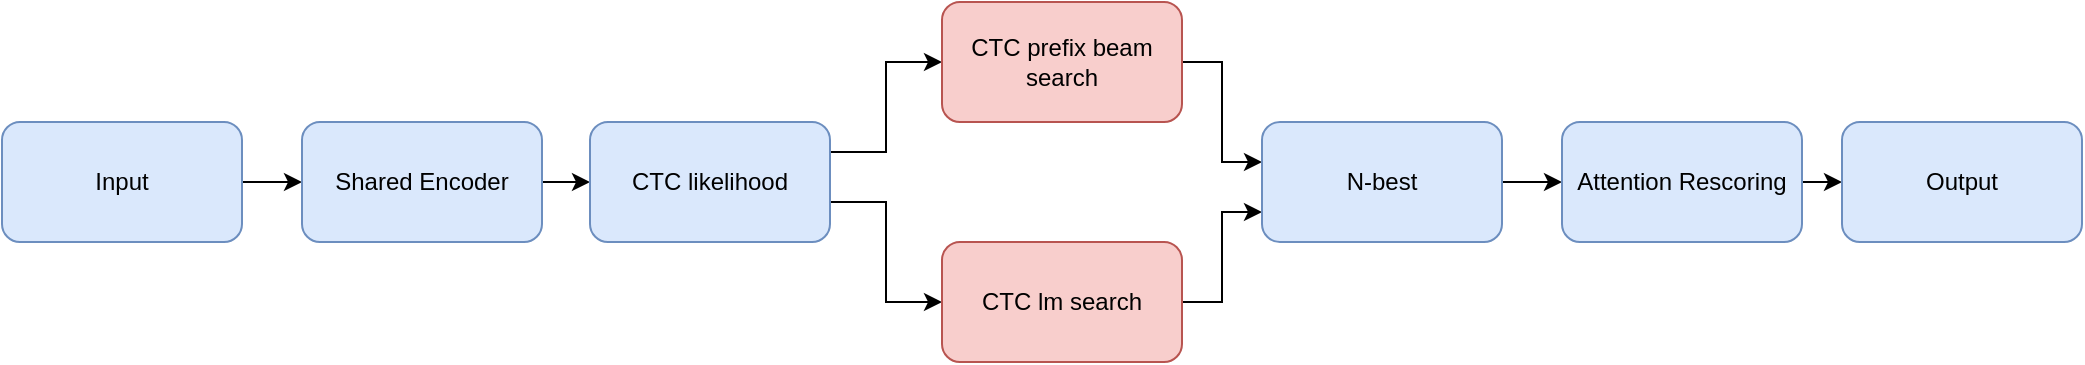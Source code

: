 <mxfile version="20.8.5"><diagram id="poQzS85nKADAJm6HxBJZ" name="Page-1"><mxGraphModel dx="1434" dy="678" grid="1" gridSize="10" guides="1" tooltips="1" connect="1" arrows="1" fold="1" page="1" pageScale="1" pageWidth="827" pageHeight="1169" math="0" shadow="0"><root><mxCell id="0"/><mxCell id="1" parent="0"/><mxCell id="9kfUJuPDpbyXW7aLbZJN-10" style="edgeStyle=orthogonalEdgeStyle;rounded=0;orthogonalLoop=1;jettySize=auto;html=1;exitX=1;exitY=0.5;exitDx=0;exitDy=0;entryX=0;entryY=0.5;entryDx=0;entryDy=0;" edge="1" parent="1" source="9kfUJuPDpbyXW7aLbZJN-1" target="9kfUJuPDpbyXW7aLbZJN-2"><mxGeometry relative="1" as="geometry"/></mxCell><mxCell id="9kfUJuPDpbyXW7aLbZJN-1" value="Input" style="rounded=1;whiteSpace=wrap;html=1;fillColor=#dae8fc;strokeColor=#6c8ebf;" vertex="1" parent="1"><mxGeometry x="60" y="250" width="120" height="60" as="geometry"/></mxCell><mxCell id="9kfUJuPDpbyXW7aLbZJN-11" style="edgeStyle=orthogonalEdgeStyle;rounded=0;orthogonalLoop=1;jettySize=auto;html=1;exitX=1;exitY=0.5;exitDx=0;exitDy=0;entryX=0;entryY=0.5;entryDx=0;entryDy=0;" edge="1" parent="1" source="9kfUJuPDpbyXW7aLbZJN-2" target="9kfUJuPDpbyXW7aLbZJN-3"><mxGeometry relative="1" as="geometry"/></mxCell><mxCell id="9kfUJuPDpbyXW7aLbZJN-2" value="Shared Encoder" style="rounded=1;whiteSpace=wrap;html=1;fillColor=#dae8fc;strokeColor=#6c8ebf;" vertex="1" parent="1"><mxGeometry x="210" y="250" width="120" height="60" as="geometry"/></mxCell><mxCell id="9kfUJuPDpbyXW7aLbZJN-12" style="edgeStyle=orthogonalEdgeStyle;rounded=0;orthogonalLoop=1;jettySize=auto;html=1;exitX=1;exitY=0.25;exitDx=0;exitDy=0;" edge="1" parent="1" source="9kfUJuPDpbyXW7aLbZJN-3" target="9kfUJuPDpbyXW7aLbZJN-4"><mxGeometry relative="1" as="geometry"/></mxCell><mxCell id="9kfUJuPDpbyXW7aLbZJN-13" style="edgeStyle=orthogonalEdgeStyle;rounded=0;orthogonalLoop=1;jettySize=auto;html=1;exitX=1;exitY=0.5;exitDx=0;exitDy=0;entryX=0;entryY=0.5;entryDx=0;entryDy=0;" edge="1" parent="1" source="9kfUJuPDpbyXW7aLbZJN-3" target="9kfUJuPDpbyXW7aLbZJN-5"><mxGeometry relative="1" as="geometry"><Array as="points"><mxPoint x="474" y="290"/><mxPoint x="502" y="290"/><mxPoint x="502" y="340"/></Array></mxGeometry></mxCell><mxCell id="9kfUJuPDpbyXW7aLbZJN-3" value="CTC likelihood" style="rounded=1;whiteSpace=wrap;html=1;fillColor=#dae8fc;strokeColor=#6c8ebf;" vertex="1" parent="1"><mxGeometry x="354" y="250" width="120" height="60" as="geometry"/></mxCell><mxCell id="9kfUJuPDpbyXW7aLbZJN-14" style="edgeStyle=orthogonalEdgeStyle;rounded=0;orthogonalLoop=1;jettySize=auto;html=1;exitX=1;exitY=0.5;exitDx=0;exitDy=0;" edge="1" parent="1" source="9kfUJuPDpbyXW7aLbZJN-4" target="9kfUJuPDpbyXW7aLbZJN-6"><mxGeometry relative="1" as="geometry"><Array as="points"><mxPoint x="670" y="220"/><mxPoint x="670" y="270"/></Array></mxGeometry></mxCell><mxCell id="9kfUJuPDpbyXW7aLbZJN-4" value="CTC prefix beam search" style="rounded=1;whiteSpace=wrap;html=1;fillColor=#f8cecc;strokeColor=#b85450;" vertex="1" parent="1"><mxGeometry x="530" y="190" width="120" height="60" as="geometry"/></mxCell><mxCell id="9kfUJuPDpbyXW7aLbZJN-15" style="edgeStyle=orthogonalEdgeStyle;rounded=0;orthogonalLoop=1;jettySize=auto;html=1;exitX=1;exitY=0.5;exitDx=0;exitDy=0;entryX=0;entryY=0.75;entryDx=0;entryDy=0;" edge="1" parent="1" source="9kfUJuPDpbyXW7aLbZJN-5" target="9kfUJuPDpbyXW7aLbZJN-6"><mxGeometry relative="1" as="geometry"/></mxCell><mxCell id="9kfUJuPDpbyXW7aLbZJN-5" value="CTC lm search" style="rounded=1;whiteSpace=wrap;html=1;fillColor=#f8cecc;strokeColor=#b85450;" vertex="1" parent="1"><mxGeometry x="530" y="310" width="120" height="60" as="geometry"/></mxCell><mxCell id="9kfUJuPDpbyXW7aLbZJN-16" style="edgeStyle=orthogonalEdgeStyle;rounded=0;orthogonalLoop=1;jettySize=auto;html=1;exitX=1;exitY=0.5;exitDx=0;exitDy=0;entryX=0;entryY=0.5;entryDx=0;entryDy=0;" edge="1" parent="1" source="9kfUJuPDpbyXW7aLbZJN-6" target="9kfUJuPDpbyXW7aLbZJN-7"><mxGeometry relative="1" as="geometry"/></mxCell><mxCell id="9kfUJuPDpbyXW7aLbZJN-6" value="N-best" style="rounded=1;whiteSpace=wrap;html=1;fillColor=#dae8fc;strokeColor=#6c8ebf;" vertex="1" parent="1"><mxGeometry x="690" y="250" width="120" height="60" as="geometry"/></mxCell><mxCell id="9kfUJuPDpbyXW7aLbZJN-17" style="edgeStyle=orthogonalEdgeStyle;rounded=0;orthogonalLoop=1;jettySize=auto;html=1;exitX=1;exitY=0.5;exitDx=0;exitDy=0;entryX=0;entryY=0.5;entryDx=0;entryDy=0;" edge="1" parent="1" source="9kfUJuPDpbyXW7aLbZJN-7" target="9kfUJuPDpbyXW7aLbZJN-8"><mxGeometry relative="1" as="geometry"/></mxCell><mxCell id="9kfUJuPDpbyXW7aLbZJN-7" value="Attention Rescoring" style="rounded=1;whiteSpace=wrap;html=1;fillColor=#dae8fc;strokeColor=#6c8ebf;" vertex="1" parent="1"><mxGeometry x="840" y="250" width="120" height="60" as="geometry"/></mxCell><mxCell id="9kfUJuPDpbyXW7aLbZJN-8" value="Output" style="rounded=1;whiteSpace=wrap;html=1;fillColor=#dae8fc;strokeColor=#6c8ebf;" vertex="1" parent="1"><mxGeometry x="980" y="250" width="120" height="60" as="geometry"/></mxCell></root></mxGraphModel></diagram></mxfile>